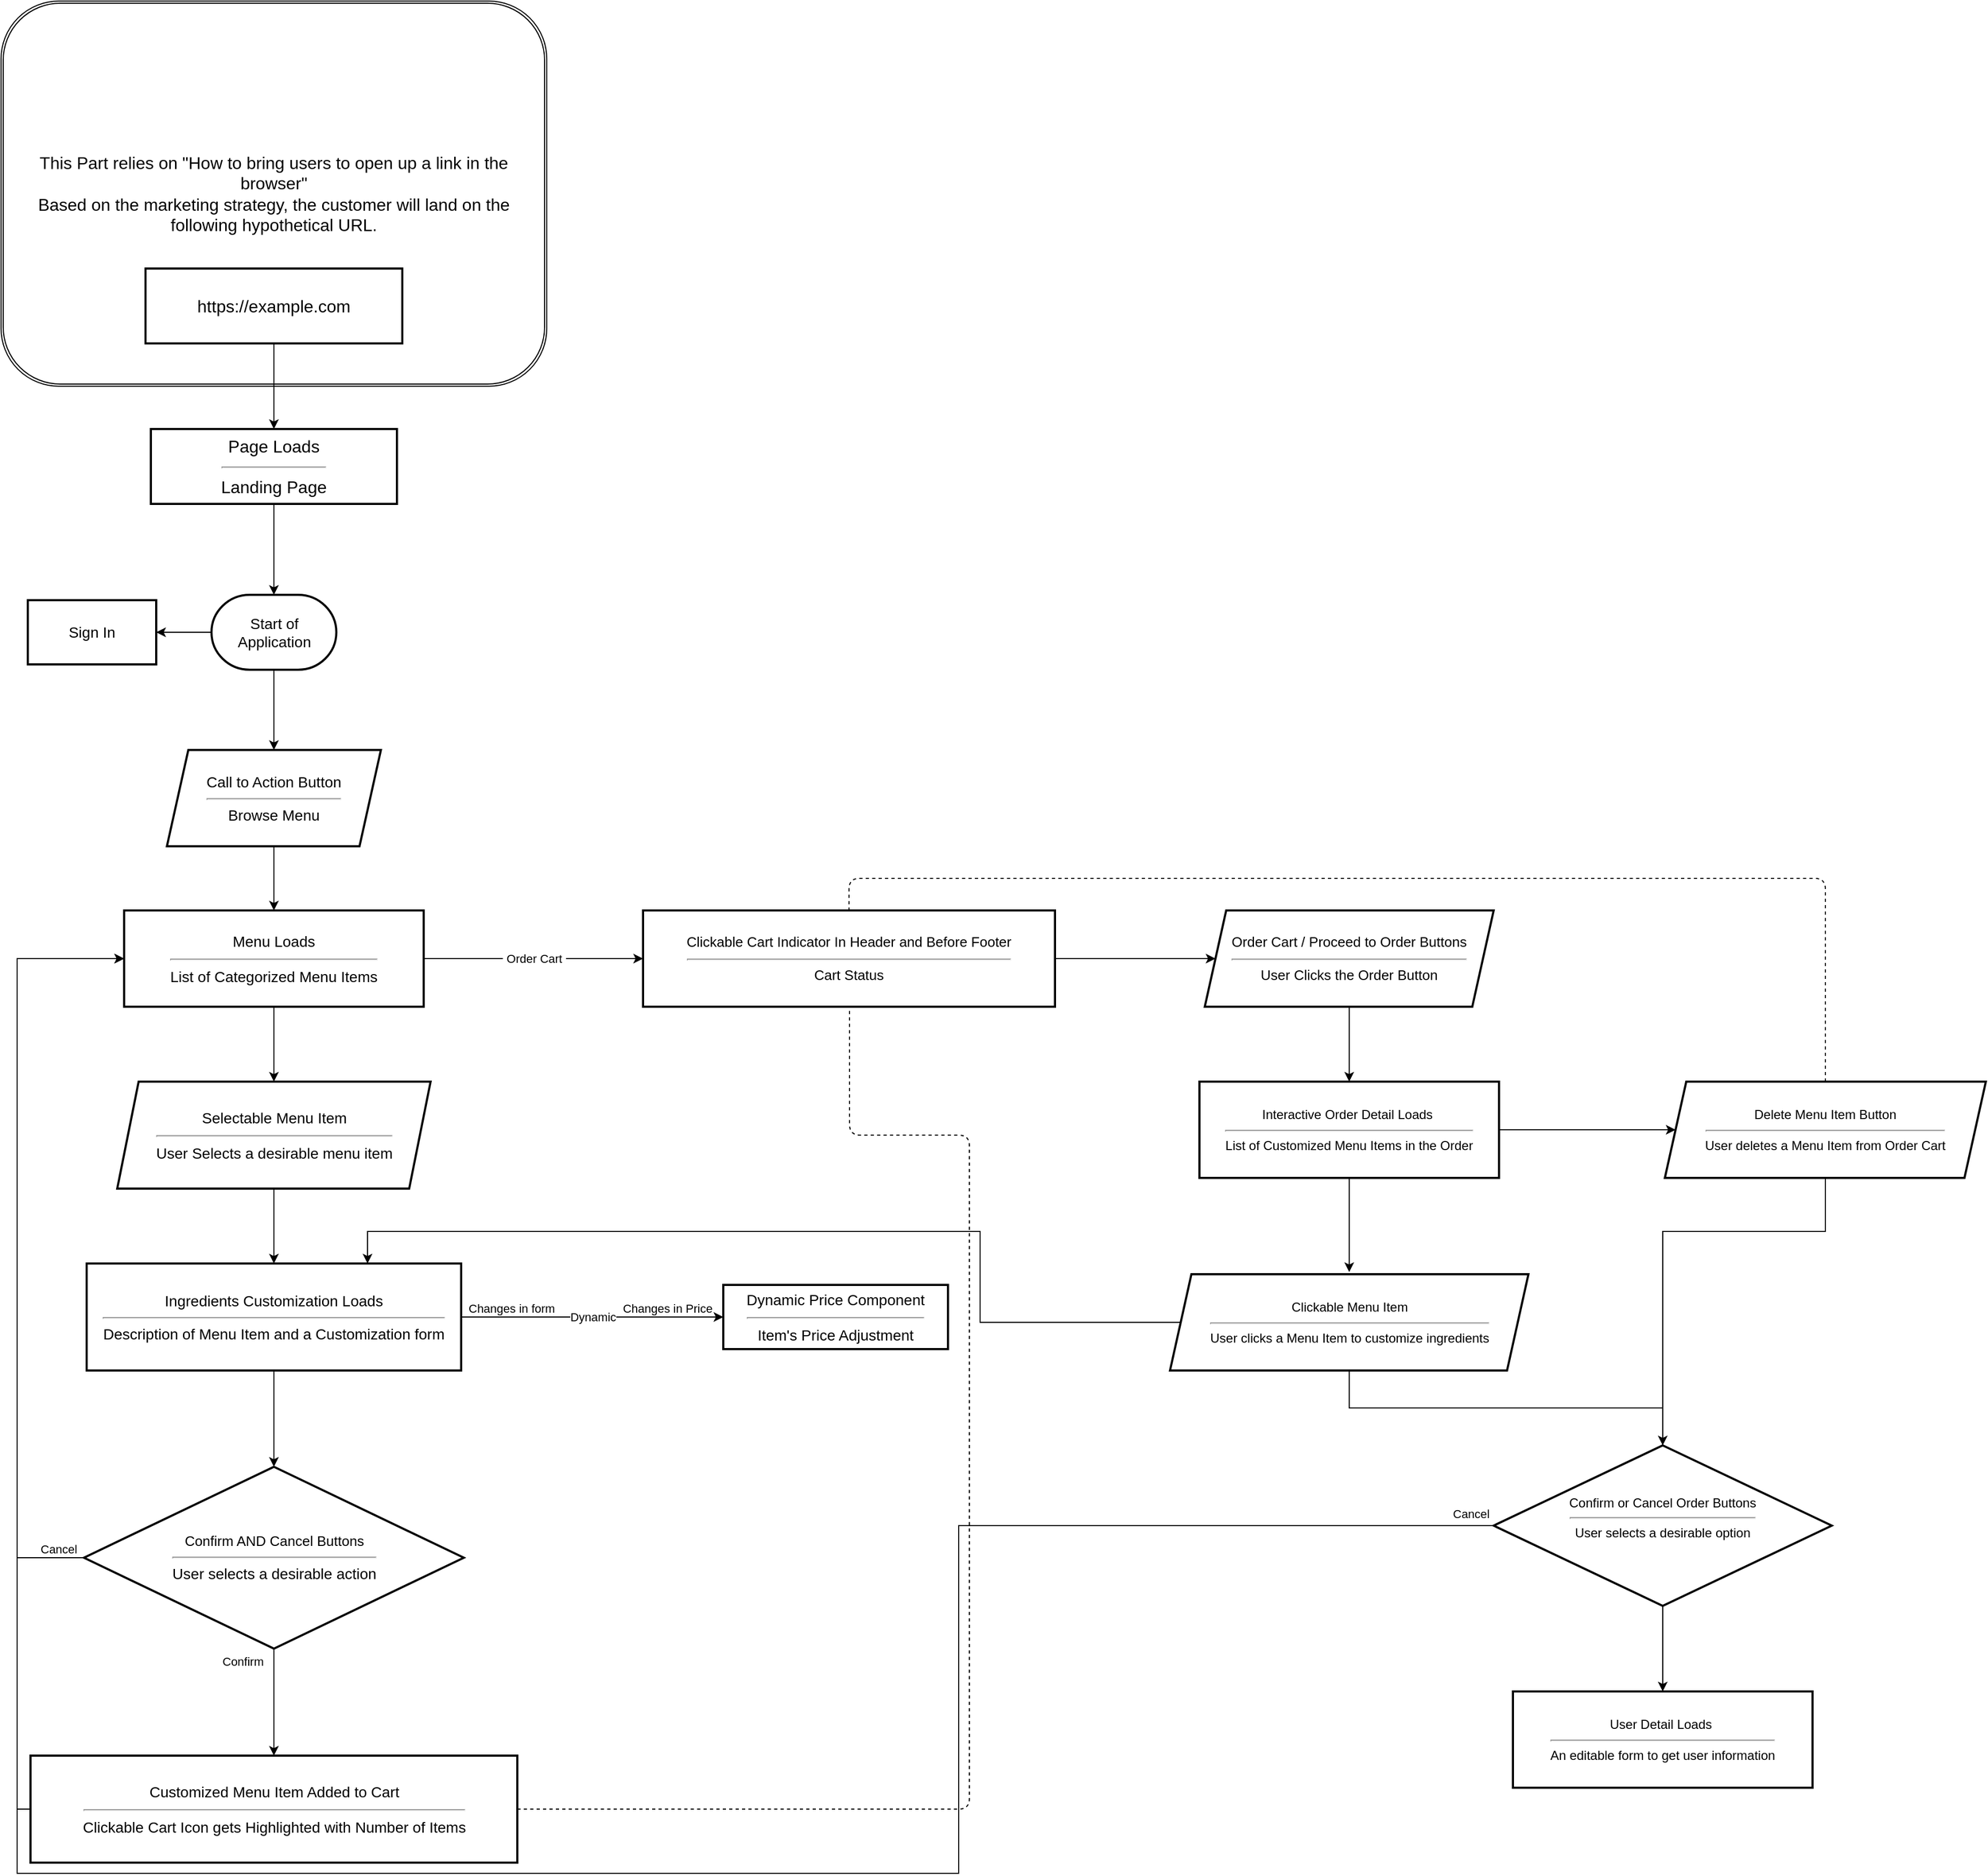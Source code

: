 <mxfile version="14.6.1" type="github">
  <diagram id="C5RBs43oDa-KdzZeNtuy" name="Page-1">
    <mxGraphModel dx="541" dy="1538" grid="1" gridSize="10" guides="1" tooltips="1" connect="1" arrows="1" fold="1" page="1" pageScale="1" pageWidth="827" pageHeight="1169" math="0" shadow="0">
      <root>
        <mxCell id="WIyWlLk6GJQsqaUBKTNV-0" />
        <mxCell id="WIyWlLk6GJQsqaUBKTNV-1" parent="WIyWlLk6GJQsqaUBKTNV-0" />
        <mxCell id="pszC3b5Wna7HMnzYmOuA-0" value="&lt;font style=&quot;font-size: 16px&quot;&gt;This Part relies on &quot;How to bring users to open up a link in the browser&quot;&lt;br&gt;Based on the marketing strategy, the customer will land on the following hypothetical URL.&lt;br&gt;&lt;/font&gt;" style="shape=ext;double=1;rounded=1;whiteSpace=wrap;html=1;fillColor=none;" parent="WIyWlLk6GJQsqaUBKTNV-1" vertex="1">
          <mxGeometry x="25" y="-1120" width="510" height="360" as="geometry" />
        </mxCell>
        <mxCell id="pszC3b5Wna7HMnzYmOuA-4" value="" style="edgeStyle=none;rounded=0;orthogonalLoop=1;jettySize=auto;html=1;" parent="WIyWlLk6GJQsqaUBKTNV-1" source="pszC3b5Wna7HMnzYmOuA-1" target="pszC3b5Wna7HMnzYmOuA-3" edge="1">
          <mxGeometry relative="1" as="geometry" />
        </mxCell>
        <mxCell id="pszC3b5Wna7HMnzYmOuA-1" value="&lt;font style=&quot;font-size: 16px&quot;&gt;https://example.com&lt;/font&gt;" style="rounded=0;whiteSpace=wrap;html=1;fillColor=none;strokeWidth=2;" parent="WIyWlLk6GJQsqaUBKTNV-1" vertex="1">
          <mxGeometry x="160" y="-870" width="240" height="70" as="geometry" />
        </mxCell>
        <mxCell id="pszC3b5Wna7HMnzYmOuA-7" value="" style="edgeStyle=none;rounded=0;orthogonalLoop=1;jettySize=auto;html=1;" parent="WIyWlLk6GJQsqaUBKTNV-1" source="pszC3b5Wna7HMnzYmOuA-3" target="pszC3b5Wna7HMnzYmOuA-6" edge="1">
          <mxGeometry relative="1" as="geometry" />
        </mxCell>
        <mxCell id="pszC3b5Wna7HMnzYmOuA-3" value="&lt;font style=&quot;font-size: 16px&quot;&gt;Page Loads&lt;br&gt;&lt;hr&gt;Landing Page&lt;br&gt;&lt;/font&gt;" style="rounded=0;whiteSpace=wrap;html=1;fillColor=none;strokeWidth=2;" parent="WIyWlLk6GJQsqaUBKTNV-1" vertex="1">
          <mxGeometry x="165" y="-720" width="230" height="70" as="geometry" />
        </mxCell>
        <mxCell id="pszC3b5Wna7HMnzYmOuA-9" value="" style="edgeStyle=none;rounded=0;orthogonalLoop=1;jettySize=auto;html=1;" parent="WIyWlLk6GJQsqaUBKTNV-1" source="pszC3b5Wna7HMnzYmOuA-6" target="pszC3b5Wna7HMnzYmOuA-8" edge="1">
          <mxGeometry relative="1" as="geometry" />
        </mxCell>
        <mxCell id="pszC3b5Wna7HMnzYmOuA-11" value="" style="edgeStyle=none;rounded=0;orthogonalLoop=1;jettySize=auto;html=1;" parent="WIyWlLk6GJQsqaUBKTNV-1" source="pszC3b5Wna7HMnzYmOuA-6" target="pszC3b5Wna7HMnzYmOuA-10" edge="1">
          <mxGeometry relative="1" as="geometry" />
        </mxCell>
        <mxCell id="pszC3b5Wna7HMnzYmOuA-6" value="&lt;font style=&quot;font-size: 14px&quot;&gt;Start of Application&lt;/font&gt;" style="strokeWidth=2;html=1;shape=mxgraph.flowchart.terminator;whiteSpace=wrap;fillColor=none;" parent="WIyWlLk6GJQsqaUBKTNV-1" vertex="1">
          <mxGeometry x="221.66" y="-565" width="116.67" height="70" as="geometry" />
        </mxCell>
        <mxCell id="pszC3b5Wna7HMnzYmOuA-8" value="&lt;font style=&quot;font-size: 14px&quot;&gt;Sign In&lt;/font&gt;" style="whiteSpace=wrap;html=1;strokeWidth=2;fillColor=none;" parent="WIyWlLk6GJQsqaUBKTNV-1" vertex="1">
          <mxGeometry x="50" y="-560" width="120" height="60" as="geometry" />
        </mxCell>
        <mxCell id="pszC3b5Wna7HMnzYmOuA-13" value="" style="edgeStyle=none;rounded=0;orthogonalLoop=1;jettySize=auto;html=1;" parent="WIyWlLk6GJQsqaUBKTNV-1" source="pszC3b5Wna7HMnzYmOuA-10" target="pszC3b5Wna7HMnzYmOuA-12" edge="1">
          <mxGeometry relative="1" as="geometry" />
        </mxCell>
        <mxCell id="pszC3b5Wna7HMnzYmOuA-10" value="&lt;span style=&quot;font-size: 14px&quot;&gt;Call to Action Button&lt;br&gt;&lt;/span&gt;&lt;hr&gt;&lt;font style=&quot;font-size: 14px&quot;&gt;Browse Menu&lt;/font&gt;" style="shape=parallelogram;perimeter=parallelogramPerimeter;whiteSpace=wrap;html=1;fixedSize=1;strokeWidth=2;fillColor=none;" parent="WIyWlLk6GJQsqaUBKTNV-1" vertex="1">
          <mxGeometry x="180" y="-420" width="200" height="90" as="geometry" />
        </mxCell>
        <mxCell id="pszC3b5Wna7HMnzYmOuA-16" value="" style="edgeStyle=none;rounded=0;orthogonalLoop=1;jettySize=auto;html=1;" parent="WIyWlLk6GJQsqaUBKTNV-1" source="pszC3b5Wna7HMnzYmOuA-12" target="pszC3b5Wna7HMnzYmOuA-15" edge="1">
          <mxGeometry relative="1" as="geometry" />
        </mxCell>
        <mxCell id="pszC3b5Wna7HMnzYmOuA-12" value="&lt;font style=&quot;font-size: 14px&quot;&gt;Menu Loads&lt;br&gt;&lt;/font&gt;&lt;hr style=&quot;font-size: 14px&quot;&gt;&lt;font style=&quot;font-size: 14px&quot;&gt;List of Categorized Menu Items&lt;/font&gt;" style="rounded=0;whiteSpace=wrap;html=1;fillColor=none;strokeWidth=2;" parent="WIyWlLk6GJQsqaUBKTNV-1" vertex="1">
          <mxGeometry x="140" y="-270" width="280" height="90" as="geometry" />
        </mxCell>
        <mxCell id="pszC3b5Wna7HMnzYmOuA-31" value="" style="edgeStyle=none;rounded=0;orthogonalLoop=1;jettySize=auto;html=1;" parent="WIyWlLk6GJQsqaUBKTNV-1" source="pszC3b5Wna7HMnzYmOuA-15" target="pszC3b5Wna7HMnzYmOuA-17" edge="1">
          <mxGeometry relative="1" as="geometry" />
        </mxCell>
        <mxCell id="pszC3b5Wna7HMnzYmOuA-15" value="&lt;font style=&quot;font-size: 14px&quot;&gt;Selectable Menu Item&lt;br&gt;&lt;/font&gt;&lt;hr style=&quot;font-size: 14px&quot;&gt;&lt;font style=&quot;font-size: 14px&quot;&gt;User Selects a desirable menu item&lt;/font&gt;" style="shape=parallelogram;perimeter=parallelogramPerimeter;whiteSpace=wrap;html=1;fixedSize=1;strokeWidth=2;fillColor=none;" parent="WIyWlLk6GJQsqaUBKTNV-1" vertex="1">
          <mxGeometry x="133.57" y="-110" width="292.86" height="100" as="geometry" />
        </mxCell>
        <mxCell id="pszC3b5Wna7HMnzYmOuA-34" value="" style="edgeStyle=none;rounded=0;orthogonalLoop=1;jettySize=auto;html=1;strokeWidth=1;" parent="WIyWlLk6GJQsqaUBKTNV-1" source="pszC3b5Wna7HMnzYmOuA-17" target="pszC3b5Wna7HMnzYmOuA-33" edge="1">
          <mxGeometry relative="1" as="geometry" />
        </mxCell>
        <mxCell id="pszC3b5Wna7HMnzYmOuA-17" value="&lt;font style=&quot;font-size: 14px&quot;&gt;Ingredients Customization Loads&lt;/font&gt;&lt;hr&gt;&lt;font style=&quot;font-size: 14px&quot;&gt;Description of Menu Item and a Customization form&lt;/font&gt;" style="rounded=0;whiteSpace=wrap;html=1;strokeWidth=2;fillColor=none;" parent="WIyWlLk6GJQsqaUBKTNV-1" vertex="1">
          <mxGeometry x="105" y="60" width="350" height="100" as="geometry" />
        </mxCell>
        <mxCell id="pszC3b5Wna7HMnzYmOuA-18" value="&lt;font style=&quot;font-size: 14px&quot;&gt;Dynamic Price Component&lt;br&gt;&lt;/font&gt;&lt;hr style=&quot;font-size: 14px&quot;&gt;&lt;font style=&quot;font-size: 14px&quot;&gt;Item&#39;s Price Adjustment&lt;/font&gt;" style="rounded=0;whiteSpace=wrap;html=1;strokeWidth=2;fillColor=none;" parent="WIyWlLk6GJQsqaUBKTNV-1" vertex="1">
          <mxGeometry x="700" y="80" width="210" height="60" as="geometry" />
        </mxCell>
        <mxCell id="pszC3b5Wna7HMnzYmOuA-25" value="Label" style="endArrow=classic;html=1;exitX=1;exitY=0.5;exitDx=0;exitDy=0;entryX=0;entryY=0.5;entryDx=0;entryDy=0;strokeWidth=1;" parent="WIyWlLk6GJQsqaUBKTNV-1" source="pszC3b5Wna7HMnzYmOuA-17" target="pszC3b5Wna7HMnzYmOuA-18" edge="1">
          <mxGeometry relative="1" as="geometry">
            <mxPoint x="510" y="120" as="sourcePoint" />
            <mxPoint x="670" y="120" as="targetPoint" />
          </mxGeometry>
        </mxCell>
        <mxCell id="pszC3b5Wna7HMnzYmOuA-26" value="Dynamic" style="edgeLabel;resizable=0;html=1;align=center;verticalAlign=middle;" parent="pszC3b5Wna7HMnzYmOuA-25" connectable="0" vertex="1">
          <mxGeometry relative="1" as="geometry" />
        </mxCell>
        <mxCell id="pszC3b5Wna7HMnzYmOuA-27" value="Changes in form&amp;nbsp;" style="edgeLabel;resizable=0;html=1;align=left;verticalAlign=bottom;" parent="pszC3b5Wna7HMnzYmOuA-25" connectable="0" vertex="1">
          <mxGeometry x="-1" relative="1" as="geometry">
            <mxPoint x="5" as="offset" />
          </mxGeometry>
        </mxCell>
        <mxCell id="pszC3b5Wna7HMnzYmOuA-28" value="Changes in Price" style="edgeLabel;resizable=0;html=1;align=right;verticalAlign=bottom;" parent="pszC3b5Wna7HMnzYmOuA-25" connectable="0" vertex="1">
          <mxGeometry x="1" relative="1" as="geometry">
            <mxPoint x="-10" as="offset" />
          </mxGeometry>
        </mxCell>
        <mxCell id="pszC3b5Wna7HMnzYmOuA-36" style="edgeStyle=orthogonalEdgeStyle;rounded=0;orthogonalLoop=1;jettySize=auto;html=1;exitX=0;exitY=0.5;exitDx=0;exitDy=0;strokeWidth=1;entryX=0;entryY=0.5;entryDx=0;entryDy=0;" parent="WIyWlLk6GJQsqaUBKTNV-1" source="pszC3b5Wna7HMnzYmOuA-33" target="pszC3b5Wna7HMnzYmOuA-12" edge="1">
          <mxGeometry relative="1" as="geometry">
            <mxPoint x="60" y="-110" as="targetPoint" />
            <Array as="points">
              <mxPoint x="40" y="335" />
              <mxPoint x="40" y="-225" />
            </Array>
          </mxGeometry>
        </mxCell>
        <mxCell id="pszC3b5Wna7HMnzYmOuA-42" style="edgeStyle=none;rounded=0;orthogonalLoop=1;jettySize=auto;html=1;exitX=0.5;exitY=1;exitDx=0;exitDy=0;entryX=0.5;entryY=0;entryDx=0;entryDy=0;strokeWidth=1;" parent="WIyWlLk6GJQsqaUBKTNV-1" source="pszC3b5Wna7HMnzYmOuA-33" target="pszC3b5Wna7HMnzYmOuA-41" edge="1">
          <mxGeometry relative="1" as="geometry" />
        </mxCell>
        <mxCell id="pszC3b5Wna7HMnzYmOuA-33" value="&lt;font style=&quot;font-size: 13px&quot;&gt;Confirm AND Cancel Buttons&lt;br&gt;&lt;/font&gt;&lt;hr style=&quot;font-size: 13px&quot;&gt;&lt;font style=&quot;font-size: 14px&quot;&gt;User selects a desirable action&lt;/font&gt;" style="rhombus;whiteSpace=wrap;html=1;strokeWidth=2;fillColor=none;" parent="WIyWlLk6GJQsqaUBKTNV-1" vertex="1">
          <mxGeometry x="102.5" y="250" width="355" height="170" as="geometry" />
        </mxCell>
        <mxCell id="pszC3b5Wna7HMnzYmOuA-40" value="Cancel" style="edgeLabel;resizable=0;html=1;align=left;verticalAlign=bottom;" parent="WIyWlLk6GJQsqaUBKTNV-1" connectable="0" vertex="1">
          <mxGeometry x="60" y="335" as="geometry" />
        </mxCell>
        <mxCell id="FM6P1bmNul1NjfTxwIoS-1" style="edgeStyle=orthogonalEdgeStyle;rounded=0;orthogonalLoop=1;jettySize=auto;html=1;exitX=0;exitY=0.5;exitDx=0;exitDy=0;entryX=0;entryY=0.5;entryDx=0;entryDy=0;" edge="1" parent="WIyWlLk6GJQsqaUBKTNV-1" source="pszC3b5Wna7HMnzYmOuA-41" target="pszC3b5Wna7HMnzYmOuA-12">
          <mxGeometry relative="1" as="geometry">
            <mxPoint x="40" y="-220" as="targetPoint" />
            <Array as="points">
              <mxPoint x="40" y="570" />
              <mxPoint x="40" y="-225" />
            </Array>
          </mxGeometry>
        </mxCell>
        <mxCell id="pszC3b5Wna7HMnzYmOuA-41" value="&lt;font style=&quot;font-size: 14px&quot;&gt;Customized Menu Item Added to Cart&lt;br&gt;&lt;/font&gt;&lt;hr style=&quot;font-size: 14px&quot;&gt;&lt;font style=&quot;font-size: 14px&quot;&gt;Clickable Cart Icon gets Highlighted with Number of Items&lt;/font&gt;" style="rounded=0;whiteSpace=wrap;html=1;strokeWidth=2;fillColor=none;" parent="WIyWlLk6GJQsqaUBKTNV-1" vertex="1">
          <mxGeometry x="52.5" y="520" width="455" height="100" as="geometry" />
        </mxCell>
        <mxCell id="pszC3b5Wna7HMnzYmOuA-43" value="Confirm" style="edgeLabel;resizable=0;html=1;align=left;verticalAlign=bottom;" parent="WIyWlLk6GJQsqaUBKTNV-1" connectable="0" vertex="1">
          <mxGeometry x="230" y="440" as="geometry" />
        </mxCell>
        <mxCell id="FM6P1bmNul1NjfTxwIoS-2" value="&lt;font style=&quot;font-size: 13px&quot;&gt;Clickable Cart Indicator In Header and Before Footer&lt;br&gt;&lt;hr&gt;Cart Status&lt;br&gt;&lt;/font&gt;" style="rounded=0;whiteSpace=wrap;html=1;strokeWidth=2;" vertex="1" parent="WIyWlLk6GJQsqaUBKTNV-1">
          <mxGeometry x="625" y="-270" width="385" height="90" as="geometry" />
        </mxCell>
        <mxCell id="FM6P1bmNul1NjfTxwIoS-5" value="&amp;nbsp;Order Cart&amp;nbsp;" style="endArrow=classic;html=1;exitX=1;exitY=0.5;exitDx=0;exitDy=0;entryX=0;entryY=0.5;entryDx=0;entryDy=0;" edge="1" parent="WIyWlLk6GJQsqaUBKTNV-1" source="pszC3b5Wna7HMnzYmOuA-12" target="FM6P1bmNul1NjfTxwIoS-2">
          <mxGeometry relative="1" as="geometry">
            <mxPoint x="426.43" y="-225.34" as="sourcePoint" />
            <mxPoint x="620" y="-225" as="targetPoint" />
          </mxGeometry>
        </mxCell>
        <mxCell id="FM6P1bmNul1NjfTxwIoS-7" value="" style="endArrow=none;dashed=1;html=1;exitX=1;exitY=0.5;exitDx=0;exitDy=0;edgeStyle=orthogonalEdgeStyle;entryX=0.5;entryY=1;entryDx=0;entryDy=0;" edge="1" parent="WIyWlLk6GJQsqaUBKTNV-1" source="pszC3b5Wna7HMnzYmOuA-41" target="FM6P1bmNul1NjfTxwIoS-2">
          <mxGeometry width="50" height="50" relative="1" as="geometry">
            <mxPoint x="730" y="460" as="sourcePoint" />
            <mxPoint x="812" y="-179" as="targetPoint" />
            <Array as="points">
              <mxPoint x="930" y="570" />
              <mxPoint x="930" y="-60" />
              <mxPoint x="818" y="-60" />
              <mxPoint x="818" y="-180" />
            </Array>
          </mxGeometry>
        </mxCell>
        <mxCell id="FM6P1bmNul1NjfTxwIoS-14" style="edgeStyle=none;rounded=0;orthogonalLoop=1;jettySize=auto;html=1;exitX=0.5;exitY=1;exitDx=0;exitDy=0;entryX=0.5;entryY=0;entryDx=0;entryDy=0;" edge="1" parent="WIyWlLk6GJQsqaUBKTNV-1" source="FM6P1bmNul1NjfTxwIoS-10" target="FM6P1bmNul1NjfTxwIoS-12">
          <mxGeometry relative="1" as="geometry" />
        </mxCell>
        <mxCell id="FM6P1bmNul1NjfTxwIoS-10" value="&lt;font style=&quot;font-size: 13px&quot;&gt;Order Cart / Proceed to Order Buttons&lt;br&gt;&lt;/font&gt;&lt;hr style=&quot;font-size: 13px&quot;&gt;&lt;font style=&quot;font-size: 13px&quot;&gt;User Clicks the Order Button&lt;/font&gt;" style="shape=parallelogram;perimeter=parallelogramPerimeter;whiteSpace=wrap;html=1;fixedSize=1;strokeWidth=2;" vertex="1" parent="WIyWlLk6GJQsqaUBKTNV-1">
          <mxGeometry x="1150" y="-270" width="270" height="90" as="geometry" />
        </mxCell>
        <mxCell id="FM6P1bmNul1NjfTxwIoS-11" value="" style="endArrow=classic;html=1;exitX=1;exitY=0.5;exitDx=0;exitDy=0;entryX=0;entryY=0.5;entryDx=0;entryDy=0;" edge="1" parent="WIyWlLk6GJQsqaUBKTNV-1" source="FM6P1bmNul1NjfTxwIoS-2" target="FM6P1bmNul1NjfTxwIoS-10">
          <mxGeometry width="50" height="50" relative="1" as="geometry">
            <mxPoint x="1100" y="-140" as="sourcePoint" />
            <mxPoint x="1150" y="-190" as="targetPoint" />
          </mxGeometry>
        </mxCell>
        <mxCell id="FM6P1bmNul1NjfTxwIoS-17" style="edgeStyle=none;rounded=0;orthogonalLoop=1;jettySize=auto;html=1;exitX=1;exitY=0.5;exitDx=0;exitDy=0;entryX=0;entryY=0.5;entryDx=0;entryDy=0;" edge="1" parent="WIyWlLk6GJQsqaUBKTNV-1" source="FM6P1bmNul1NjfTxwIoS-12" target="FM6P1bmNul1NjfTxwIoS-15">
          <mxGeometry relative="1" as="geometry" />
        </mxCell>
        <mxCell id="FM6P1bmNul1NjfTxwIoS-18" style="edgeStyle=none;rounded=0;orthogonalLoop=1;jettySize=auto;html=1;exitX=0.5;exitY=1;exitDx=0;exitDy=0;" edge="1" parent="WIyWlLk6GJQsqaUBKTNV-1" source="FM6P1bmNul1NjfTxwIoS-12">
          <mxGeometry relative="1" as="geometry">
            <mxPoint x="1285" y="68" as="targetPoint" />
          </mxGeometry>
        </mxCell>
        <mxCell id="FM6P1bmNul1NjfTxwIoS-12" value="Interactive Order Detail Loads&amp;nbsp;&lt;br&gt;&lt;hr&gt;List of Customized Menu Items in the Order" style="rounded=0;whiteSpace=wrap;html=1;strokeWidth=2;" vertex="1" parent="WIyWlLk6GJQsqaUBKTNV-1">
          <mxGeometry x="1145" y="-110" width="280" height="90" as="geometry" />
        </mxCell>
        <mxCell id="FM6P1bmNul1NjfTxwIoS-20" style="edgeStyle=orthogonalEdgeStyle;rounded=1;orthogonalLoop=1;jettySize=auto;html=1;entryX=0.5;entryY=0;entryDx=0;entryDy=0;exitX=0.5;exitY=0;exitDx=0;exitDy=0;dashed=1;elbow=vertical;endArrow=none;endFill=0;" edge="1" parent="WIyWlLk6GJQsqaUBKTNV-1" source="FM6P1bmNul1NjfTxwIoS-15" target="FM6P1bmNul1NjfTxwIoS-2">
          <mxGeometry relative="1" as="geometry">
            <mxPoint x="890" y="-290" as="targetPoint" />
            <Array as="points">
              <mxPoint x="1730" y="-300" />
              <mxPoint x="818" y="-300" />
            </Array>
          </mxGeometry>
        </mxCell>
        <mxCell id="FM6P1bmNul1NjfTxwIoS-23" style="edgeStyle=orthogonalEdgeStyle;rounded=0;orthogonalLoop=1;jettySize=auto;html=1;exitX=0.5;exitY=1;exitDx=0;exitDy=0;endArrow=none;endFill=0;entryX=0.5;entryY=0;entryDx=0;entryDy=0;" edge="1" parent="WIyWlLk6GJQsqaUBKTNV-1" source="FM6P1bmNul1NjfTxwIoS-15" target="FM6P1bmNul1NjfTxwIoS-24">
          <mxGeometry relative="1" as="geometry">
            <mxPoint x="1580" y="190" as="targetPoint" />
            <Array as="points">
              <mxPoint x="1730" y="30" />
              <mxPoint x="1578" y="30" />
            </Array>
          </mxGeometry>
        </mxCell>
        <mxCell id="FM6P1bmNul1NjfTxwIoS-15" value="Delete Menu Item Button&lt;br&gt;&lt;hr&gt;User deletes a Menu Item from Order Cart" style="shape=parallelogram;perimeter=parallelogramPerimeter;whiteSpace=wrap;html=1;fixedSize=1;strokeWidth=2;" vertex="1" parent="WIyWlLk6GJQsqaUBKTNV-1">
          <mxGeometry x="1580" y="-110" width="300" height="90" as="geometry" />
        </mxCell>
        <mxCell id="FM6P1bmNul1NjfTxwIoS-19" style="edgeStyle=orthogonalEdgeStyle;rounded=0;orthogonalLoop=1;jettySize=auto;html=1;exitX=0;exitY=0.5;exitDx=0;exitDy=0;entryX=0.75;entryY=0;entryDx=0;entryDy=0;" edge="1" parent="WIyWlLk6GJQsqaUBKTNV-1" source="FM6P1bmNul1NjfTxwIoS-16" target="pszC3b5Wna7HMnzYmOuA-17">
          <mxGeometry relative="1" as="geometry">
            <mxPoint x="610" y="40" as="targetPoint" />
            <Array as="points">
              <mxPoint x="940" y="115" />
              <mxPoint x="940" y="30" />
              <mxPoint x="368" y="30" />
            </Array>
          </mxGeometry>
        </mxCell>
        <mxCell id="FM6P1bmNul1NjfTxwIoS-22" style="edgeStyle=orthogonalEdgeStyle;rounded=0;orthogonalLoop=1;jettySize=auto;html=1;exitX=0.5;exitY=1;exitDx=0;exitDy=0;endArrow=classic;endFill=1;entryX=0.5;entryY=0;entryDx=0;entryDy=0;startArrow=none;startFill=0;" edge="1" parent="WIyWlLk6GJQsqaUBKTNV-1" source="FM6P1bmNul1NjfTxwIoS-16" target="FM6P1bmNul1NjfTxwIoS-24">
          <mxGeometry relative="1" as="geometry">
            <mxPoint x="1580" y="210" as="targetPoint" />
          </mxGeometry>
        </mxCell>
        <mxCell id="FM6P1bmNul1NjfTxwIoS-16" value="Clickable Menu Item&lt;br&gt;&lt;hr&gt;User clicks a Menu Item to customize ingredients" style="shape=parallelogram;perimeter=parallelogramPerimeter;whiteSpace=wrap;html=1;fixedSize=1;strokeWidth=2;" vertex="1" parent="WIyWlLk6GJQsqaUBKTNV-1">
          <mxGeometry x="1117.5" y="70" width="335" height="90" as="geometry" />
        </mxCell>
        <mxCell id="FM6P1bmNul1NjfTxwIoS-28" style="edgeStyle=orthogonalEdgeStyle;rounded=0;orthogonalLoop=1;jettySize=auto;html=1;exitX=0;exitY=0.5;exitDx=0;exitDy=0;startArrow=none;startFill=0;endArrow=none;endFill=0;" edge="1" parent="WIyWlLk6GJQsqaUBKTNV-1" source="FM6P1bmNul1NjfTxwIoS-24">
          <mxGeometry relative="1" as="geometry">
            <mxPoint x="40" y="570" as="targetPoint" />
            <Array as="points">
              <mxPoint x="920" y="305" />
              <mxPoint x="920" y="630" />
              <mxPoint x="40" y="630" />
            </Array>
          </mxGeometry>
        </mxCell>
        <mxCell id="FM6P1bmNul1NjfTxwIoS-33" style="edgeStyle=none;rounded=0;orthogonalLoop=1;jettySize=auto;html=1;exitX=0.5;exitY=1;exitDx=0;exitDy=0;startArrow=none;startFill=0;endArrow=classic;endFill=1;" edge="1" parent="WIyWlLk6GJQsqaUBKTNV-1" source="FM6P1bmNul1NjfTxwIoS-24" target="FM6P1bmNul1NjfTxwIoS-32">
          <mxGeometry relative="1" as="geometry" />
        </mxCell>
        <mxCell id="FM6P1bmNul1NjfTxwIoS-24" value="Confirm or Cancel Order Buttons&lt;br&gt;&lt;hr&gt;User selects a desirable option&lt;br&gt;&amp;nbsp;" style="rhombus;whiteSpace=wrap;html=1;strokeWidth=2;" vertex="1" parent="WIyWlLk6GJQsqaUBKTNV-1">
          <mxGeometry x="1420" y="230" width="316" height="150" as="geometry" />
        </mxCell>
        <mxCell id="FM6P1bmNul1NjfTxwIoS-30" value="&lt;meta charset=&quot;utf-8&quot;&gt;&lt;span style=&quot;color: rgb(0, 0, 0); font-family: helvetica; font-size: 11px; font-style: normal; font-weight: 400; letter-spacing: normal; text-align: left; text-indent: 0px; text-transform: none; word-spacing: 0px; background-color: rgb(255, 255, 255); display: inline; float: none;&quot;&gt;Cancel&lt;/span&gt;" style="text;whiteSpace=wrap;html=1;" vertex="1" parent="WIyWlLk6GJQsqaUBKTNV-1">
          <mxGeometry x="1380" y="280" width="60" height="30" as="geometry" />
        </mxCell>
        <mxCell id="FM6P1bmNul1NjfTxwIoS-32" value="User Detail Loads&amp;nbsp;&lt;br&gt;&lt;hr&gt;An editable form to get user information" style="rounded=0;whiteSpace=wrap;html=1;strokeWidth=2;" vertex="1" parent="WIyWlLk6GJQsqaUBKTNV-1">
          <mxGeometry x="1438" y="460" width="280" height="90" as="geometry" />
        </mxCell>
      </root>
    </mxGraphModel>
  </diagram>
</mxfile>
